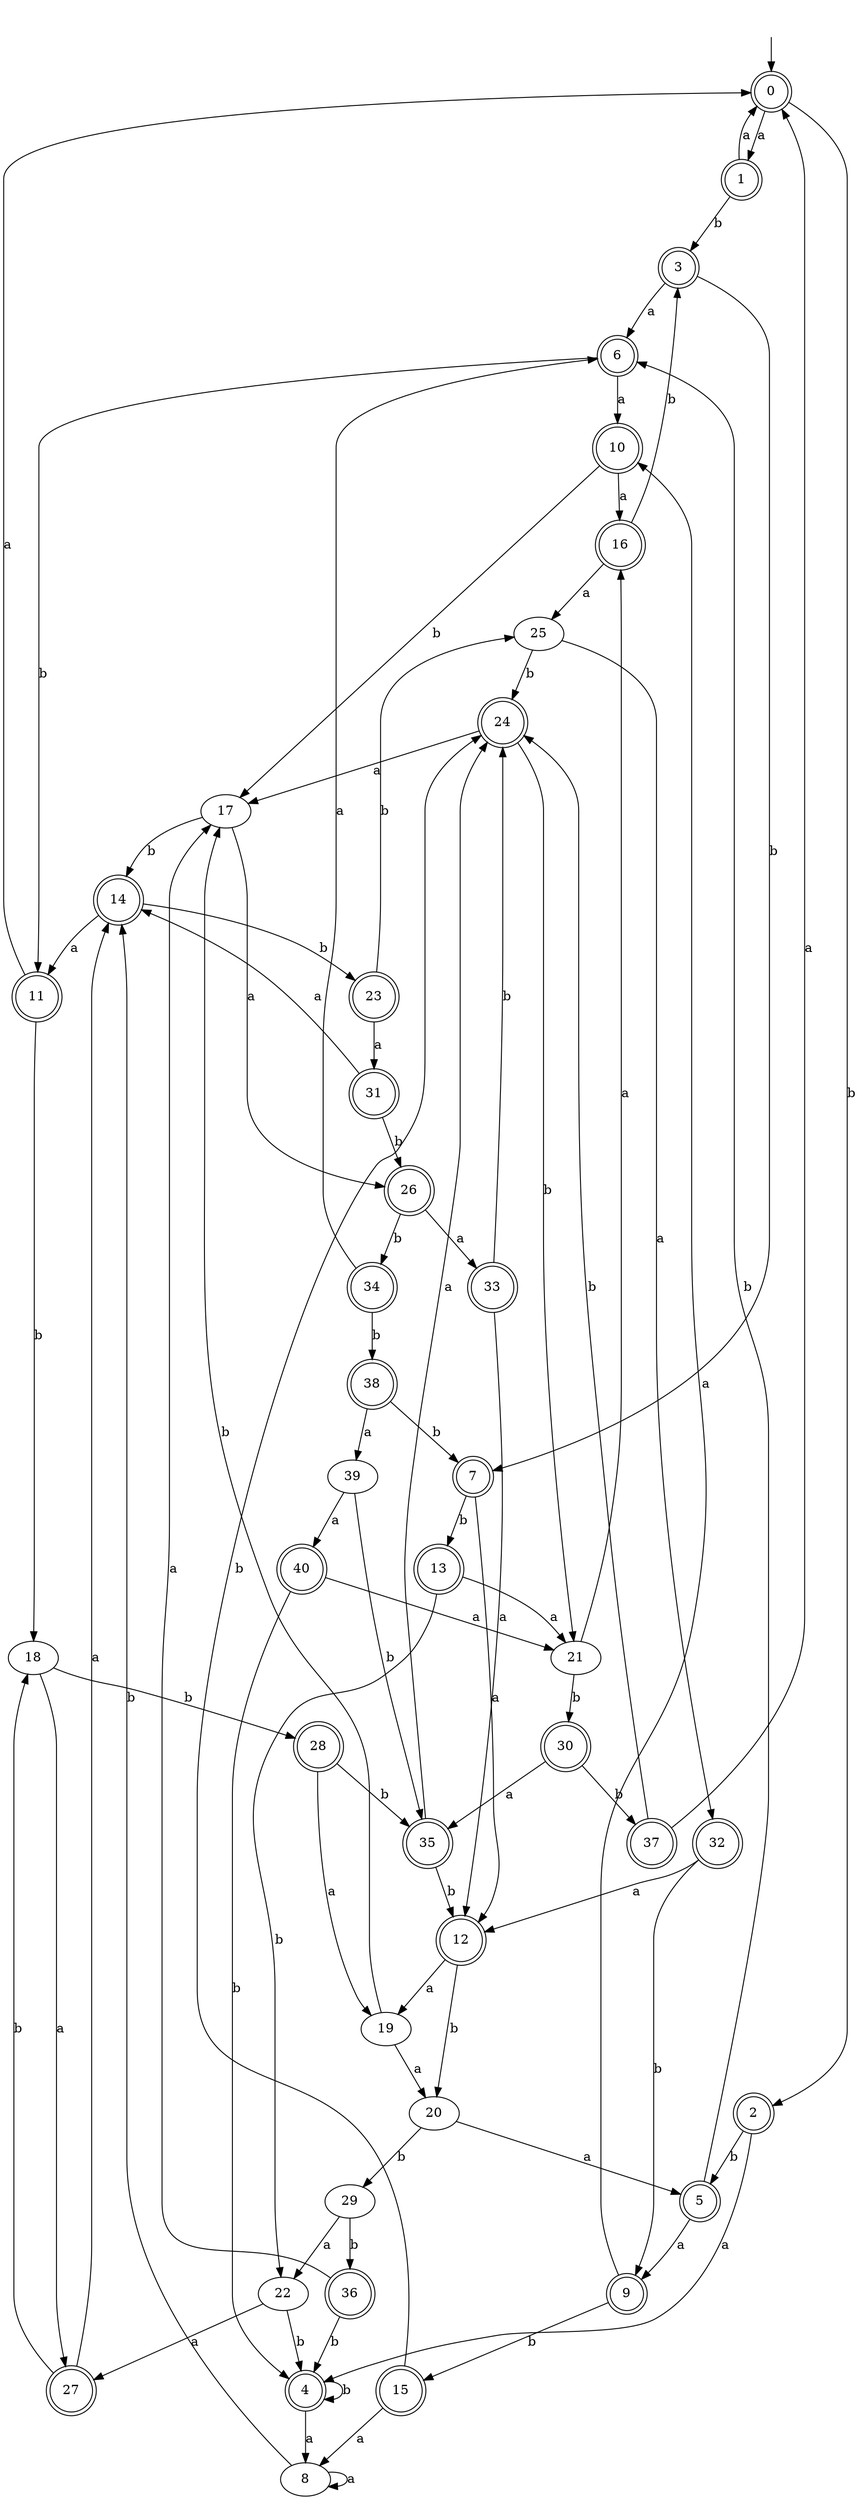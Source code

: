 digraph RandomDFA {
  __start0 [label="", shape=none];
  __start0 -> 0 [label=""];
  0 [shape=circle] [shape=doublecircle]
  0 -> 1 [label="a"]
  0 -> 2 [label="b"]
  1 [shape=doublecircle]
  1 -> 0 [label="a"]
  1 -> 3 [label="b"]
  2 [shape=doublecircle]
  2 -> 4 [label="a"]
  2 -> 5 [label="b"]
  3 [shape=doublecircle]
  3 -> 6 [label="a"]
  3 -> 7 [label="b"]
  4 [shape=doublecircle]
  4 -> 8 [label="a"]
  4 -> 4 [label="b"]
  5 [shape=doublecircle]
  5 -> 9 [label="a"]
  5 -> 6 [label="b"]
  6 [shape=doublecircle]
  6 -> 10 [label="a"]
  6 -> 11 [label="b"]
  7 [shape=doublecircle]
  7 -> 12 [label="a"]
  7 -> 13 [label="b"]
  8
  8 -> 8 [label="a"]
  8 -> 14 [label="b"]
  9 [shape=doublecircle]
  9 -> 10 [label="a"]
  9 -> 15 [label="b"]
  10 [shape=doublecircle]
  10 -> 16 [label="a"]
  10 -> 17 [label="b"]
  11 [shape=doublecircle]
  11 -> 0 [label="a"]
  11 -> 18 [label="b"]
  12 [shape=doublecircle]
  12 -> 19 [label="a"]
  12 -> 20 [label="b"]
  13 [shape=doublecircle]
  13 -> 21 [label="a"]
  13 -> 22 [label="b"]
  14 [shape=doublecircle]
  14 -> 11 [label="a"]
  14 -> 23 [label="b"]
  15 [shape=doublecircle]
  15 -> 8 [label="a"]
  15 -> 24 [label="b"]
  16 [shape=doublecircle]
  16 -> 25 [label="a"]
  16 -> 3 [label="b"]
  17
  17 -> 26 [label="a"]
  17 -> 14 [label="b"]
  18
  18 -> 27 [label="a"]
  18 -> 28 [label="b"]
  19
  19 -> 20 [label="a"]
  19 -> 17 [label="b"]
  20
  20 -> 5 [label="a"]
  20 -> 29 [label="b"]
  21
  21 -> 16 [label="a"]
  21 -> 30 [label="b"]
  22
  22 -> 27 [label="a"]
  22 -> 4 [label="b"]
  23 [shape=doublecircle]
  23 -> 31 [label="a"]
  23 -> 25 [label="b"]
  24 [shape=doublecircle]
  24 -> 17 [label="a"]
  24 -> 21 [label="b"]
  25
  25 -> 32 [label="a"]
  25 -> 24 [label="b"]
  26 [shape=doublecircle]
  26 -> 33 [label="a"]
  26 -> 34 [label="b"]
  27 [shape=doublecircle]
  27 -> 14 [label="a"]
  27 -> 18 [label="b"]
  28 [shape=doublecircle]
  28 -> 19 [label="a"]
  28 -> 35 [label="b"]
  29
  29 -> 22 [label="a"]
  29 -> 36 [label="b"]
  30 [shape=doublecircle]
  30 -> 35 [label="a"]
  30 -> 37 [label="b"]
  31 [shape=doublecircle]
  31 -> 14 [label="a"]
  31 -> 26 [label="b"]
  32 [shape=doublecircle]
  32 -> 12 [label="a"]
  32 -> 9 [label="b"]
  33 [shape=doublecircle]
  33 -> 12 [label="a"]
  33 -> 24 [label="b"]
  34 [shape=doublecircle]
  34 -> 6 [label="a"]
  34 -> 38 [label="b"]
  35 [shape=doublecircle]
  35 -> 24 [label="a"]
  35 -> 12 [label="b"]
  36 [shape=doublecircle]
  36 -> 17 [label="a"]
  36 -> 4 [label="b"]
  37 [shape=doublecircle]
  37 -> 0 [label="a"]
  37 -> 24 [label="b"]
  38 [shape=doublecircle]
  38 -> 39 [label="a"]
  38 -> 7 [label="b"]
  39
  39 -> 40 [label="a"]
  39 -> 35 [label="b"]
  40 [shape=doublecircle]
  40 -> 21 [label="a"]
  40 -> 4 [label="b"]
}
